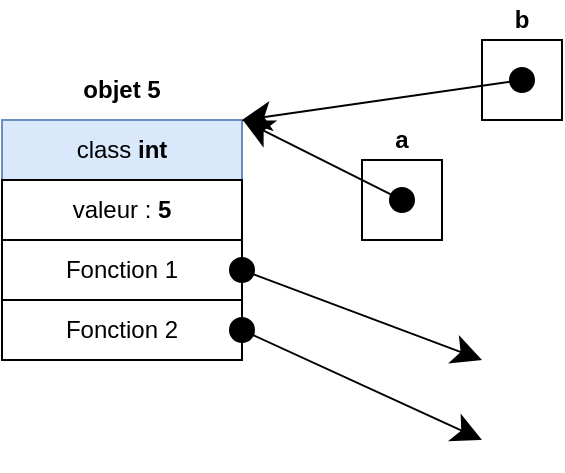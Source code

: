 <mxfile version="12.2.3" type="device" pages="1"><diagram id="iR02JAKVOc1xT97b33WZ" name="Page-1"><mxGraphModel dx="581" dy="408" grid="1" gridSize="10" guides="1" tooltips="1" connect="1" arrows="1" fold="1" page="1" pageScale="1" pageWidth="827" pageHeight="1169" math="0" shadow="0"><root><mxCell id="0"/><mxCell id="1" parent="0"/><mxCell id="KZHl23cTxBbZQw7iYkBE-6" value="class &lt;b&gt;int&lt;/b&gt;" style="rounded=0;whiteSpace=wrap;html=1;align=center;fillColor=#dae8fc;strokeColor=#6c8ebf;" parent="1" vertex="1"><mxGeometry x="200" y="80" width="120" height="30" as="geometry"/></mxCell><mxCell id="KZHl23cTxBbZQw7iYkBE-1" value="valeur : &lt;b&gt;5&lt;/b&gt;" style="rounded=0;whiteSpace=wrap;html=1;align=center;" vertex="1" parent="1"><mxGeometry x="200" y="110" width="120" height="30" as="geometry"/></mxCell><mxCell id="KZHl23cTxBbZQw7iYkBE-2" value="Fonction 1" style="rounded=0;whiteSpace=wrap;html=1;align=center;" vertex="1" parent="1"><mxGeometry x="200" y="140" width="120" height="30" as="geometry"/></mxCell><mxCell id="KZHl23cTxBbZQw7iYkBE-4" value="" style="endArrow=classic;html=1;exitX=1;exitY=0.5;exitDx=0;exitDy=0;startArrow=oval;startFill=1;endSize=12;startSize=12;" edge="1" parent="1" source="KZHl23cTxBbZQw7iYkBE-2"><mxGeometry width="50" height="50" relative="1" as="geometry"><mxPoint x="200" y="240" as="sourcePoint"/><mxPoint x="440" y="200" as="targetPoint"/></mxGeometry></mxCell><mxCell id="KZHl23cTxBbZQw7iYkBE-5" value="Fonction 2" style="rounded=0;whiteSpace=wrap;html=1;align=center;" vertex="1" parent="1"><mxGeometry x="200" y="170" width="120" height="30" as="geometry"/></mxCell><mxCell id="KZHl23cTxBbZQw7iYkBE-7" value="" style="endArrow=classic;html=1;exitX=1;exitY=0.5;exitDx=0;exitDy=0;startArrow=oval;startFill=1;endSize=12;startSize=12;" edge="1" parent="1" source="KZHl23cTxBbZQw7iYkBE-5"><mxGeometry width="50" height="50" relative="1" as="geometry"><mxPoint x="200" y="265" as="sourcePoint"/><mxPoint x="440" y="240" as="targetPoint"/></mxGeometry></mxCell><mxCell id="KZHl23cTxBbZQw7iYkBE-8" value="&lt;b&gt;objet 5&lt;/b&gt;" style="text;html=1;strokeColor=none;fillColor=none;align=center;verticalAlign=middle;whiteSpace=wrap;rounded=0;" vertex="1" parent="1"><mxGeometry x="200" y="50" width="120" height="30" as="geometry"/></mxCell><mxCell id="KZHl23cTxBbZQw7iYkBE-9" value="&lt;b&gt;a&lt;/b&gt;" style="text;html=1;strokeColor=none;fillColor=none;align=center;verticalAlign=middle;whiteSpace=wrap;rounded=0;" vertex="1" parent="1"><mxGeometry x="380" y="80" width="40" height="20" as="geometry"/></mxCell><mxCell id="KZHl23cTxBbZQw7iYkBE-10" value="" style="rounded=0;whiteSpace=wrap;html=1;align=center;" vertex="1" parent="1"><mxGeometry x="380" y="100" width="40" height="40" as="geometry"/></mxCell><mxCell id="KZHl23cTxBbZQw7iYkBE-13" value="" style="endArrow=classic;html=1;startArrow=oval;startFill=1;endSize=12;startSize=12;anchorPointDirection=0;entryX=1.005;entryY=0.007;entryDx=0;entryDy=0;entryPerimeter=0;" edge="1" parent="1" target="KZHl23cTxBbZQw7iYkBE-6"><mxGeometry width="50" height="50" relative="1" as="geometry"><mxPoint x="400" y="120" as="sourcePoint"/><mxPoint x="320" y="80" as="targetPoint"/></mxGeometry></mxCell><mxCell id="KZHl23cTxBbZQw7iYkBE-14" value="&lt;b&gt;b&lt;/b&gt;" style="text;html=1;strokeColor=none;fillColor=none;align=center;verticalAlign=middle;whiteSpace=wrap;rounded=0;" vertex="1" parent="1"><mxGeometry x="440" y="20" width="40" height="20" as="geometry"/></mxCell><mxCell id="KZHl23cTxBbZQw7iYkBE-15" value="" style="rounded=0;whiteSpace=wrap;html=1;align=center;" vertex="1" parent="1"><mxGeometry x="440" y="40" width="40" height="40" as="geometry"/></mxCell><mxCell id="KZHl23cTxBbZQw7iYkBE-18" value="" style="endArrow=classic;html=1;startArrow=oval;startFill=1;endSize=12;startSize=12;anchorPointDirection=0;entryX=0.998;entryY=1.007;entryDx=0;entryDy=0;entryPerimeter=0;" edge="1" parent="1" target="KZHl23cTxBbZQw7iYkBE-8"><mxGeometry width="50" height="50" relative="1" as="geometry"><mxPoint x="460" y="60" as="sourcePoint"/><mxPoint x="320" y="79" as="targetPoint"/></mxGeometry></mxCell></root></mxGraphModel></diagram></mxfile>